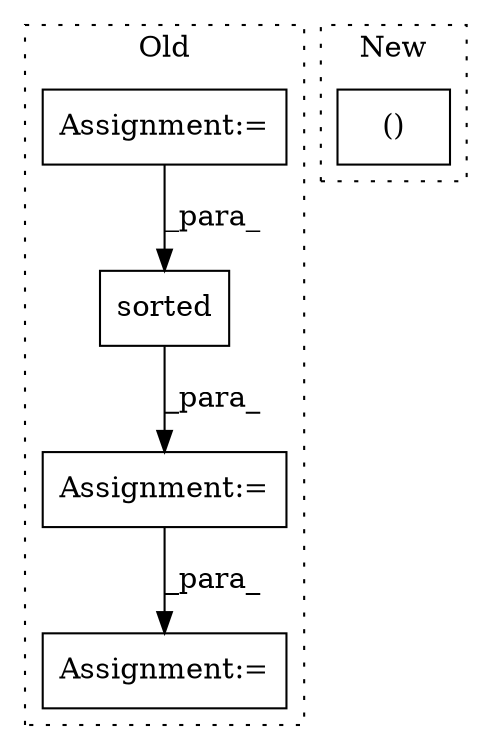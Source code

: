 digraph G {
subgraph cluster0 {
1 [label="sorted" a="32" s="3408,3421" l="7,1" shape="box"];
3 [label="Assignment:=" a="7" s="3407" l="1" shape="box"];
4 [label="Assignment:=" a="7" s="3368" l="1" shape="box"];
5 [label="Assignment:=" a="7" s="3460" l="1" shape="box"];
label = "Old";
style="dotted";
}
subgraph cluster1 {
2 [label="()" a="106" s="3278" l="28" shape="box"];
label = "New";
style="dotted";
}
1 -> 3 [label="_para_"];
3 -> 5 [label="_para_"];
4 -> 1 [label="_para_"];
}